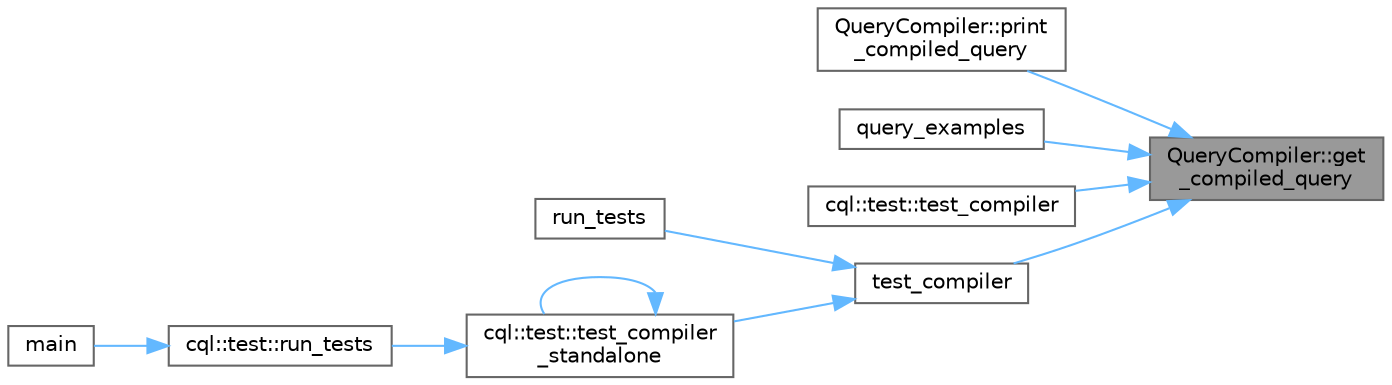digraph "QueryCompiler::get_compiled_query"
{
 // INTERACTIVE_SVG=YES
 // LATEX_PDF_SIZE
  bgcolor="transparent";
  edge [fontname=Helvetica,fontsize=10,labelfontname=Helvetica,labelfontsize=10];
  node [fontname=Helvetica,fontsize=10,shape=box,height=0.2,width=0.4];
  rankdir="RL";
  Node1 [id="Node000001",label="QueryCompiler::get\l_compiled_query",height=0.2,width=0.4,color="gray40", fillcolor="grey60", style="filled", fontcolor="black",tooltip=" "];
  Node1 -> Node2 [id="edge1_Node000001_Node000002",dir="back",color="steelblue1",style="solid",tooltip=" "];
  Node2 [id="Node000002",label="QueryCompiler::print\l_compiled_query",height=0.2,width=0.4,color="grey40", fillcolor="white", style="filled",URL="$class_query_compiler.html#ab8a68aa3dfe26019660e75b5bc0164dd",tooltip=" "];
  Node1 -> Node3 [id="edge2_Node000001_Node000003",dir="back",color="steelblue1",style="solid",tooltip=" "];
  Node3 [id="Node000003",label="query_examples",height=0.2,width=0.4,color="grey40", fillcolor="white", style="filled",URL="$cql_8cpp.html#a76c12f19448c21d99886334cb1acb804",tooltip=" "];
  Node1 -> Node4 [id="edge3_Node000001_Node000004",dir="back",color="steelblue1",style="solid",tooltip=" "];
  Node4 [id="Node000004",label="cql::test::test_compiler",height=0.2,width=0.4,color="grey40", fillcolor="white", style="filled",URL="$namespacecql_1_1test.html#a347c7281a123f8c239dace61de0db77a",tooltip=" "];
  Node1 -> Node5 [id="edge4_Node000001_Node000005",dir="back",color="steelblue1",style="solid",tooltip=" "];
  Node5 [id="Node000005",label="test_compiler",height=0.2,width=0.4,color="grey40", fillcolor="white", style="filled",URL="$cql_8cpp.html#a4156c4e4f50367154ea9cd96577efe13",tooltip=" "];
  Node5 -> Node6 [id="edge5_Node000005_Node000006",dir="back",color="steelblue1",style="solid",tooltip=" "];
  Node6 [id="Node000006",label="run_tests",height=0.2,width=0.4,color="grey40", fillcolor="white", style="filled",URL="$cql_8cpp.html#ac3ef4e4ac9b8681e56bf390cb4c152cd",tooltip=" "];
  Node5 -> Node7 [id="edge6_Node000005_Node000007",dir="back",color="steelblue1",style="solid",tooltip=" "];
  Node7 [id="Node000007",label="cql::test::test_compiler\l_standalone",height=0.2,width=0.4,color="grey40", fillcolor="white", style="filled",URL="$namespacecql_1_1test.html#ad872f4be99d69d5bee302087794169df",tooltip=" "];
  Node7 -> Node8 [id="edge7_Node000007_Node000008",dir="back",color="steelblue1",style="solid",tooltip=" "];
  Node8 [id="Node000008",label="cql::test::run_tests",height=0.2,width=0.4,color="grey40", fillcolor="white", style="filled",URL="$namespacecql_1_1test.html#aa958e0607e86209f122a520e85367cc2",tooltip=" "];
  Node8 -> Node9 [id="edge8_Node000008_Node000009",dir="back",color="steelblue1",style="solid",tooltip=" "];
  Node9 [id="Node000009",label="main",height=0.2,width=0.4,color="grey40", fillcolor="white", style="filled",URL="$main_8cpp.html#a0ddf1224851353fc92bfbff6f499fa97",tooltip=" "];
  Node7 -> Node7 [id="edge9_Node000007_Node000007",dir="back",color="steelblue1",style="solid",tooltip=" "];
}
